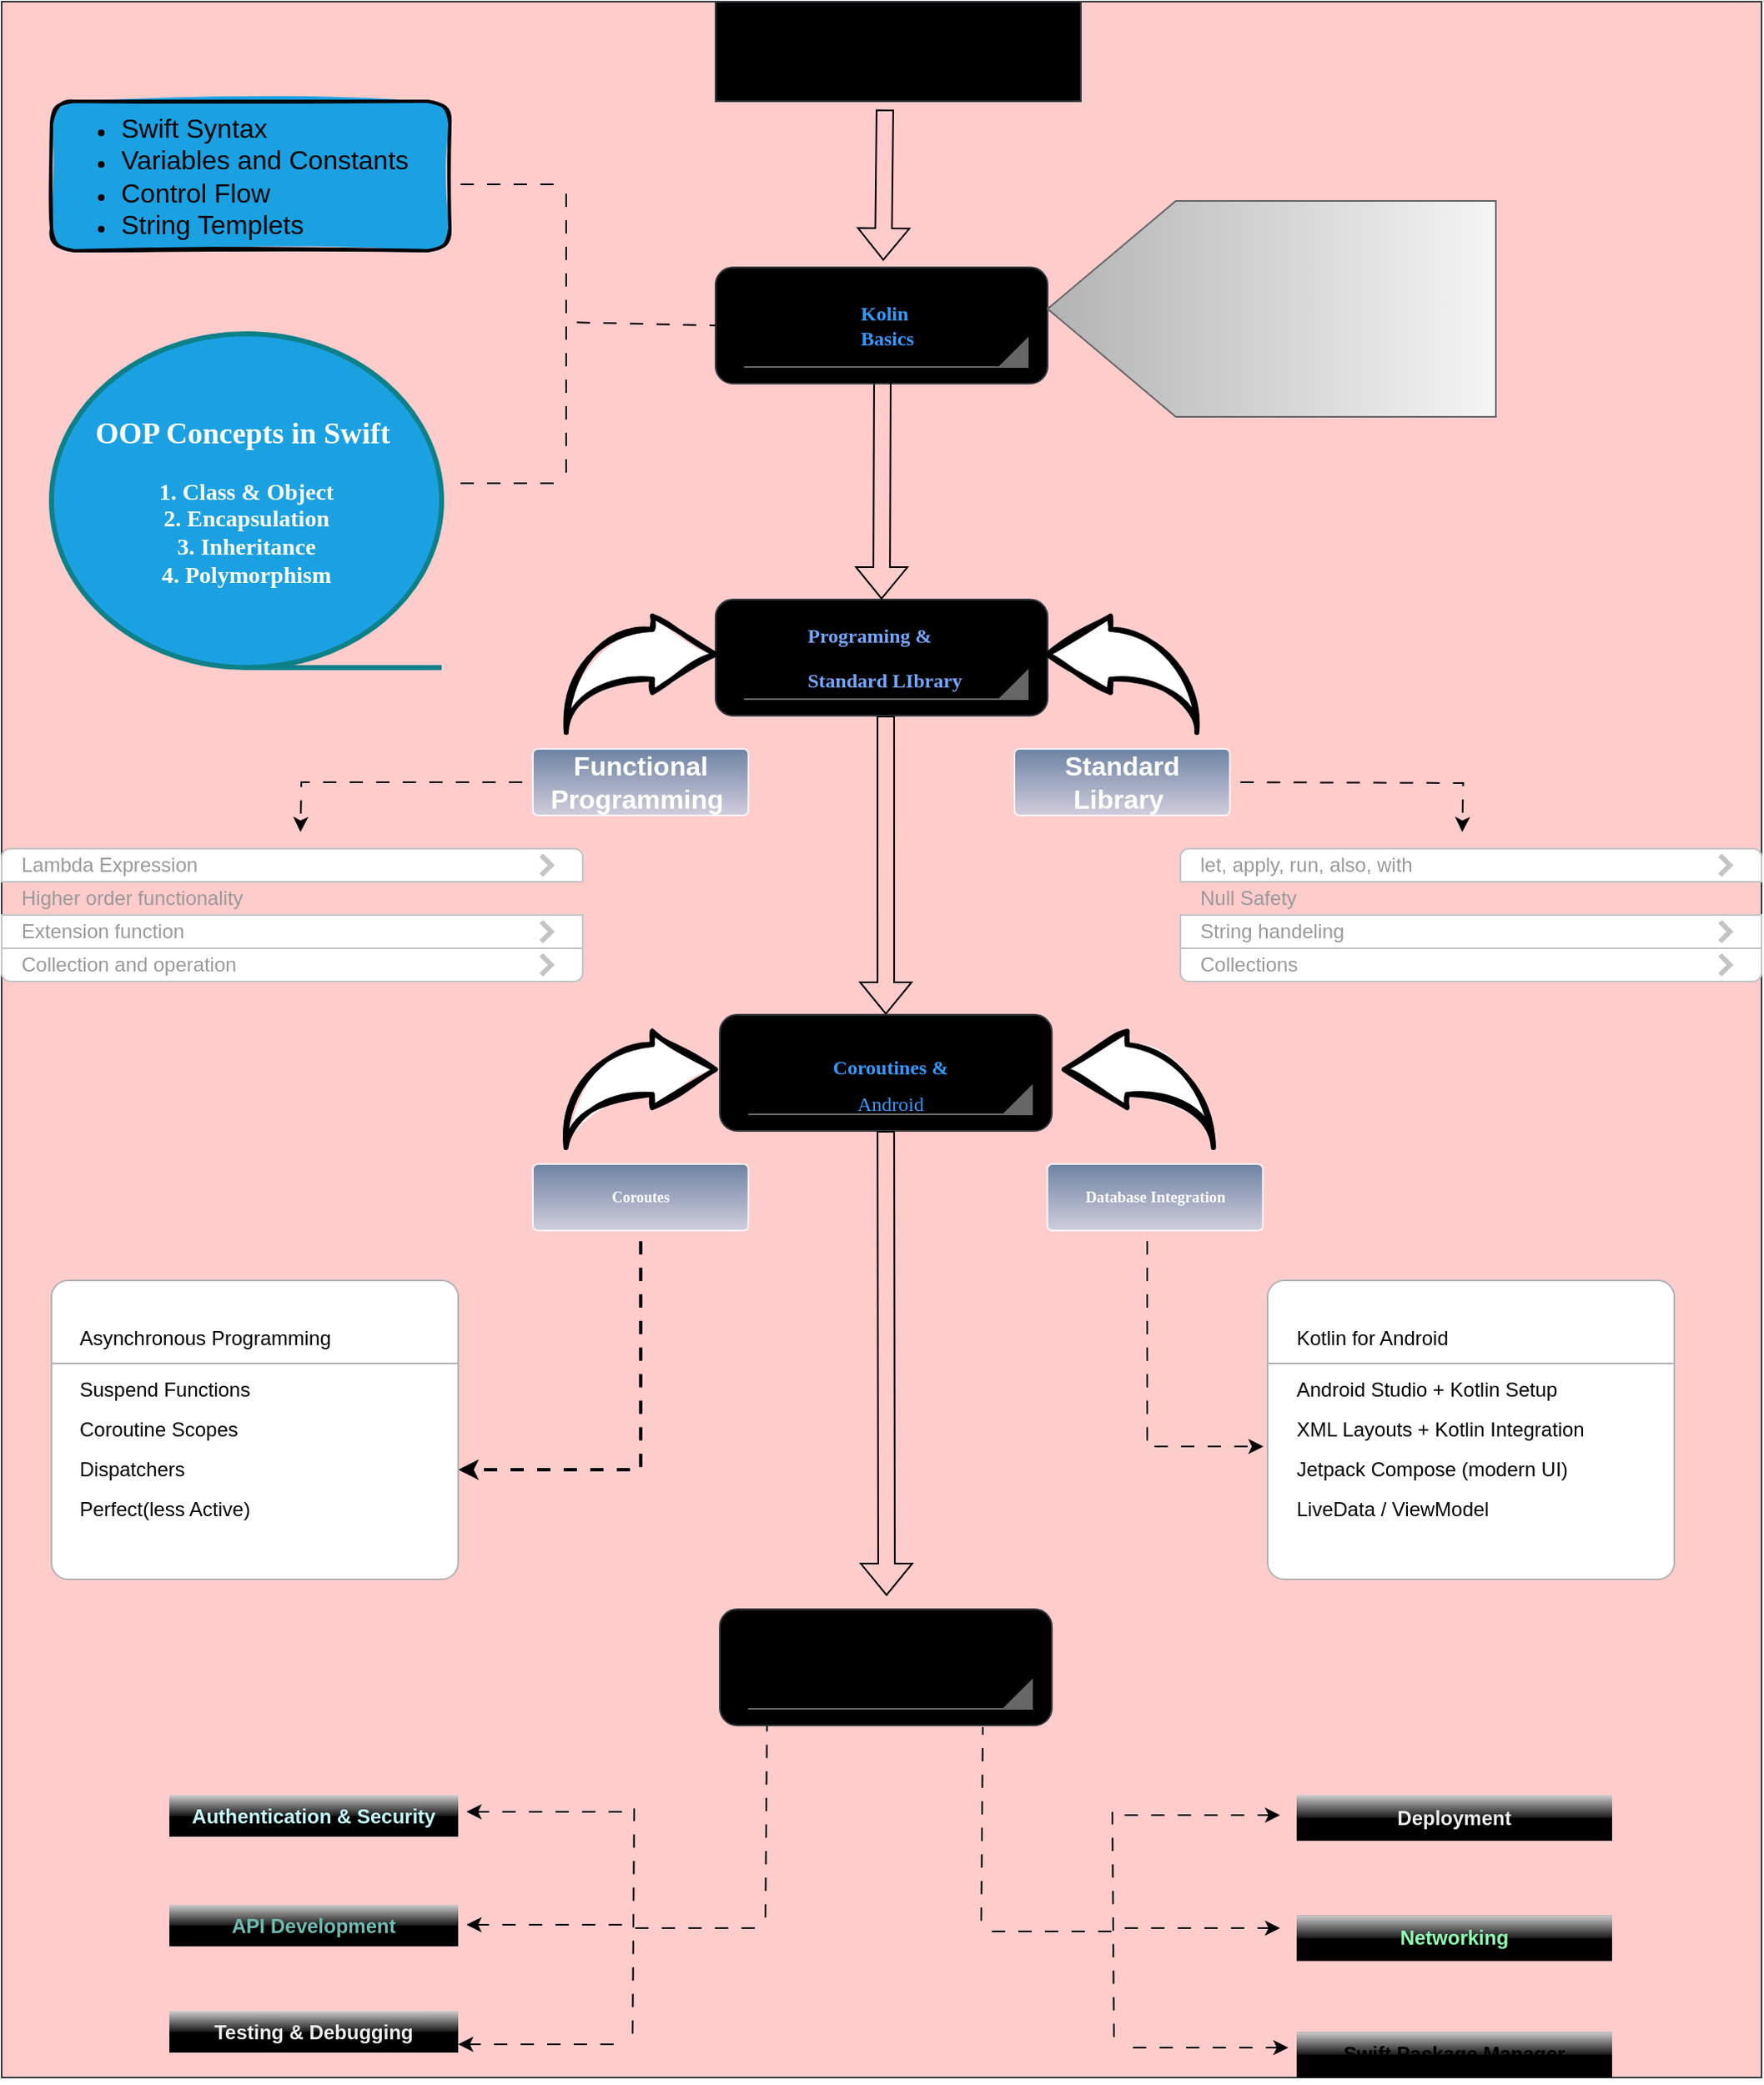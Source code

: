 <mxfile version="26.2.9">
  <diagram name="Page-1" id="lnuxCtFCWeqhric__p-M">
    <mxGraphModel dx="1188" dy="802" grid="1" gridSize="10" guides="1" tooltips="1" connect="1" arrows="1" fold="1" page="1" pageScale="1" pageWidth="583" pageHeight="827" math="0" shadow="0">
      <root>
        <mxCell id="0" />
        <mxCell id="1" parent="0" />
        <mxCell id="IqPdjmII7tO_Si4n46rZ-1" value="" style="group;fillColor=light-dark(#FFCCCC,#415757);strokeColor=#36393d;" vertex="1" connectable="0" parent="1">
          <mxGeometry x="30" y="70" width="1060" height="1250" as="geometry" />
        </mxCell>
        <mxCell id="IqPdjmII7tO_Si4n46rZ-2" value="" style="swimlane;shape=mxgraph.bootstrap.anchor;strokeColor=#C4C4C4;fillColor=#ffffff;fontColor=#999999;fontStyle=0;childLayout=stackLayout;horizontal=1;startSize=0;horizontalStack=0;resizeParent=1;resizeParentMax=0;resizeLast=0;collapsible=0;marginBottom=0;whiteSpace=wrap;html=1;" vertex="1" parent="IqPdjmII7tO_Si4n46rZ-1">
          <mxGeometry x="710" y="510" width="350" height="80" as="geometry" />
        </mxCell>
        <mxCell id="IqPdjmII7tO_Si4n46rZ-3" value="let, apply, run, also, with" style="text;strokeColor=inherit;align=left;verticalAlign=middle;spacingLeft=10;spacingRight=10;overflow=hidden;points=[[0,0.5],[1,0.5]];portConstraint=eastwest;rotatable=0;whiteSpace=wrap;html=1;shape=mxgraph.bootstrap.topButton;rSize=5;fillColor=inherit;fontColor=inherit;fontSize=12;" vertex="1" parent="IqPdjmII7tO_Si4n46rZ-2">
          <mxGeometry width="350" height="20" as="geometry" />
        </mxCell>
        <mxCell id="IqPdjmII7tO_Si4n46rZ-4" value="" style="shape=mxgraph.ios7.misc.right;strokeColor=#C4C4C4;strokeWidth=3;" vertex="1" parent="IqPdjmII7tO_Si4n46rZ-3">
          <mxGeometry x="1" y="0.5" width="6" height="12" relative="1" as="geometry">
            <mxPoint x="-25" y="-6" as="offset" />
          </mxGeometry>
        </mxCell>
        <mxCell id="IqPdjmII7tO_Si4n46rZ-5" value="Null Safety" style="text;align=left;verticalAlign=middle;spacingLeft=10;spacingRight=10;overflow=hidden;points=[[0,0.5],[1,0.5]];portConstraint=eastwest;rotatable=0;whiteSpace=wrap;html=1;rSize=5;fillColor=none;fontSize=12;fontStyle=0;fontColor=inherit;fontFamily=Helvetica;" vertex="1" parent="IqPdjmII7tO_Si4n46rZ-2">
          <mxGeometry y="20" width="350" height="20" as="geometry" />
        </mxCell>
        <mxCell id="IqPdjmII7tO_Si4n46rZ-6" value="" style="shape=mxgraph.ios7.misc.right;strokeColor=inherit;strokeWidth=3;align=left;verticalAlign=middle;spacingLeft=10;spacingRight=10;fontFamily=Helvetica;fontSize=12;fontColor=inherit;fillColor=inherit;gradientColor=none;" vertex="1" parent="IqPdjmII7tO_Si4n46rZ-5">
          <mxGeometry x="1" y="0.5" width="6" height="12" relative="1" as="geometry">
            <mxPoint x="-25" y="-6" as="offset" />
          </mxGeometry>
        </mxCell>
        <mxCell id="IqPdjmII7tO_Si4n46rZ-7" value="String handeling" style="text;strokeColor=inherit;align=left;verticalAlign=middle;spacingLeft=10;spacingRight=10;overflow=hidden;points=[[0,0.5],[1,0.5]];portConstraint=eastwest;rotatable=0;whiteSpace=wrap;html=1;rSize=5;fillColor=inherit;fontColor=inherit;fontSize=12;" vertex="1" parent="IqPdjmII7tO_Si4n46rZ-2">
          <mxGeometry y="40" width="350" height="20" as="geometry" />
        </mxCell>
        <mxCell id="IqPdjmII7tO_Si4n46rZ-8" value="" style="shape=mxgraph.ios7.misc.right;strokeColor=#C4C4C4;strokeWidth=3;" vertex="1" parent="IqPdjmII7tO_Si4n46rZ-7">
          <mxGeometry x="1" y="0.5" width="6" height="12" relative="1" as="geometry">
            <mxPoint x="-25" y="-6" as="offset" />
          </mxGeometry>
        </mxCell>
        <mxCell id="IqPdjmII7tO_Si4n46rZ-9" value="Collections" style="text;strokeColor=inherit;align=left;verticalAlign=middle;spacingLeft=10;spacingRight=10;overflow=hidden;points=[[0,0.5],[1,0.5]];portConstraint=eastwest;rotatable=0;whiteSpace=wrap;html=1;shape=mxgraph.bootstrap.bottomButton;rSize=5;fillColor=inherit;fontColor=inherit;fontSize=12;" vertex="1" parent="IqPdjmII7tO_Si4n46rZ-2">
          <mxGeometry y="60" width="350" height="20" as="geometry" />
        </mxCell>
        <mxCell id="IqPdjmII7tO_Si4n46rZ-10" value="" style="shape=mxgraph.ios7.misc.right;strokeColor=#C4C4C4;strokeWidth=3;" vertex="1" parent="IqPdjmII7tO_Si4n46rZ-9">
          <mxGeometry x="1" y="0.5" width="6" height="12" relative="1" as="geometry">
            <mxPoint x="-25" y="-6" as="offset" />
          </mxGeometry>
        </mxCell>
        <mxCell id="IqPdjmII7tO_Si4n46rZ-11" value="" style="group" vertex="1" connectable="0" parent="IqPdjmII7tO_Si4n46rZ-1">
          <mxGeometry width="1007.5" height="1250" as="geometry" />
        </mxCell>
        <mxCell id="IqPdjmII7tO_Si4n46rZ-12" value="&lt;font style=&quot;font-size: 24px;&quot;&gt;KOTLIN&lt;/font&gt;" style="rounded=0;whiteSpace=wrap;html=1;fillColor=light-dark(#eeeeee, #c0c0c0);strokeColor=#36393d;gradientColor=default;gradientDirection=west;" vertex="1" parent="IqPdjmII7tO_Si4n46rZ-11">
          <mxGeometry x="430" width="220" height="60" as="geometry" />
        </mxCell>
        <mxCell id="IqPdjmII7tO_Si4n46rZ-13" value="&lt;div&gt;&lt;br&gt;&lt;/div&gt;" style="strokeWidth=1;html=1;shadow=0;dashed=0;shape=mxgraph.android.rect;rounded=1;fillColor=light-dark(#eeeeee, #c0c0c0);strokeColor=#36393d;gradientColor=default;gradientDirection=west;" vertex="1" parent="IqPdjmII7tO_Si4n46rZ-11">
          <mxGeometry x="430" y="160" width="200" height="70" as="geometry" />
        </mxCell>
        <mxCell id="IqPdjmII7tO_Si4n46rZ-14" value="&lt;p style=&quot;caret-color: rgb(0, 0, 0); text-align: start; white-space: normal;&quot; class=&quot;p1&quot;&gt;&lt;font face=&quot;Times New Roman&quot; color=&quot;#3399ff&quot;&gt;&lt;b&gt;Kolin Basics&lt;/b&gt;&lt;/font&gt;&lt;/p&gt;" style="strokeWidth=1;html=1;shadow=0;dashed=0;shape=mxgraph.android.spinner2;fontStyle=0;fontColor=#ffffff;align=center;verticalAlign=middle;strokeColor=#666666;fillColor=#666666;" vertex="1" parent="IqPdjmII7tO_Si4n46rZ-13">
          <mxGeometry x="17.094" y="10.0" width="170.94" height="50.0" as="geometry" />
        </mxCell>
        <mxCell id="IqPdjmII7tO_Si4n46rZ-15" value="&lt;h3&gt;&lt;span style=&quot;color: rgba(0, 0, 0, 0);&quot;&gt;&lt;font style=&quot;font-size: 12px;&quot; face=&quot;Times New Roman&quot;&gt;•&lt;span class=&quot;Apple-tab-span&quot;&gt;&amp;nbsp;&lt;/span&gt;Syntax, variables, control flow&lt;/font&gt;&lt;/span&gt;&lt;/h3&gt;&lt;h3&gt;&lt;font style=&quot;font-size: 12px;&quot; face=&quot;Times New Roman&quot;&gt;&lt;span style=&quot;color: rgba(0, 0, 0, 0);&quot;&gt;&lt;br&gt;&lt;/span&gt;&lt;span style=&quot;color: rgba(0, 0, 0, 0);&quot;&gt;•&lt;span class=&quot;Apple-tab-span&quot;&gt;&amp;nbsp;&lt;/span&gt;Optionals &amp;amp; Functions&lt;/span&gt;&lt;/font&gt;&lt;/h3&gt;&lt;h3&gt;&lt;font style=&quot;font-size: 12px;&quot; face=&quot;Times New Roman&quot;&gt;&lt;span style=&quot;color: rgba(0, 0, 0, 0);&quot;&gt;&lt;br&gt;&lt;/span&gt;&lt;span style=&quot;color: rgba(0, 0, 0, 0);&quot;&gt;•&lt;span class=&quot;Apple-tab-span&quot;&gt;&amp;nbsp;&lt;/span&gt;Object-Oriented Programming&lt;/span&gt;&lt;/font&gt;&lt;/h3&gt;" style="shape=offPageConnector;whiteSpace=wrap;html=1;size=0.286;align=right;fillColor=#f5f5f5;gradientColor=#b3b3b3;strokeColor=#666666;direction=south;" vertex="1" parent="IqPdjmII7tO_Si4n46rZ-11">
          <mxGeometry x="630" y="120" width="270" height="130" as="geometry" />
        </mxCell>
        <mxCell id="IqPdjmII7tO_Si4n46rZ-16" value="&lt;p style=&quot;caret-color: rgb(0, 0, 0); color: rgb(0, 0, 0);&quot; class=&quot;p1&quot;&gt;&lt;/p&gt;&lt;ul&gt;&lt;li&gt;&lt;span style=&quot;font-size: 16px;&quot;&gt;Swift Syntax&lt;/span&gt;&lt;/li&gt;&lt;li&gt;&lt;span style=&quot;font-size: 16px;&quot;&gt;Variables and&amp;nbsp;&lt;/span&gt;&lt;font size=&quot;3&quot;&gt;Constants&lt;/font&gt;&lt;/li&gt;&lt;li&gt;&lt;font size=&quot;3&quot;&gt;Control Flow&lt;/font&gt;&lt;/li&gt;&lt;li&gt;&lt;font size=&quot;3&quot;&gt;String Templets&lt;/font&gt;&lt;/li&gt;&lt;/ul&gt;&lt;p&gt;&lt;/p&gt;" style="rounded=1;whiteSpace=wrap;html=1;strokeWidth=2;fillWeight=4;hachureGap=8;hachureAngle=45;fillColor=light-dark(#1BA1E2,#70BBB2);sketch=1;fillStyle=solid;align=left;" vertex="1" parent="IqPdjmII7tO_Si4n46rZ-11">
          <mxGeometry x="30" y="60" width="240" height="90" as="geometry" />
        </mxCell>
        <mxCell id="IqPdjmII7tO_Si4n46rZ-17" value="&lt;h2&gt;&lt;b style=&quot;color: light-dark(rgb(255, 255, 255), rgb(196, 251, 255));&quot;&gt;&lt;font face=&quot;Times New Roman&quot;&gt;OOP Concepts in Swift&amp;nbsp;&lt;/font&gt;&lt;/b&gt;&lt;/h2&gt;&lt;div&gt;&lt;b&gt;&lt;font face=&quot;Times New Roman&quot;&gt;&lt;h3 style=&quot;color: light-dark(rgb(255, 255, 255), rgb(83, 213, 253));&quot;&gt;&lt;b&gt;1. Class &amp;amp; Object&lt;br&gt;&lt;/b&gt;&lt;b&gt;2. Encapsulation&lt;br&gt;&lt;/b&gt;&lt;b&gt;3. Inheritance&lt;br&gt;&lt;/b&gt;&lt;b&gt;4. Polymorphism&lt;/b&gt;&lt;/h3&gt;&lt;/font&gt;&lt;/b&gt;&lt;/div&gt;" style="shape=tapeData;whiteSpace=wrap;html=1;perimeter=ellipsePerimeter;fillColor=light-dark(#1BA1E2,#70BBB2);strokeColor=light-dark(#0e8088, #ffffff);fillStyle=solid;strokeWidth=3;" vertex="1" parent="IqPdjmII7tO_Si4n46rZ-11">
          <mxGeometry x="30" y="200" width="235" height="201" as="geometry" />
        </mxCell>
        <mxCell id="IqPdjmII7tO_Si4n46rZ-18" value="" style="endArrow=none;html=1;rounded=0;entryX=0;entryY=0.5;entryDx=0;entryDy=0;flowAnimation=1;" edge="1" parent="IqPdjmII7tO_Si4n46rZ-11" target="IqPdjmII7tO_Si4n46rZ-13">
          <mxGeometry width="50" height="50" relative="1" as="geometry">
            <mxPoint x="340" y="193" as="sourcePoint" />
            <mxPoint x="360" y="180" as="targetPoint" />
          </mxGeometry>
        </mxCell>
        <mxCell id="IqPdjmII7tO_Si4n46rZ-19" value="" style="endArrow=none;html=1;rounded=0;entryX=0;entryY=0.5;entryDx=0;entryDy=0;flowAnimation=1;" edge="1" parent="IqPdjmII7tO_Si4n46rZ-11">
          <mxGeometry width="50" height="50" relative="1" as="geometry">
            <mxPoint x="270" y="110" as="sourcePoint" />
            <mxPoint x="340" y="110" as="targetPoint" />
          </mxGeometry>
        </mxCell>
        <mxCell id="IqPdjmII7tO_Si4n46rZ-20" value="" style="endArrow=none;html=1;rounded=0;entryX=0;entryY=0.5;entryDx=0;entryDy=0;flowAnimation=1;" edge="1" parent="IqPdjmII7tO_Si4n46rZ-11">
          <mxGeometry width="50" height="50" relative="1" as="geometry">
            <mxPoint x="270" y="290" as="sourcePoint" />
            <mxPoint x="340" y="290" as="targetPoint" />
          </mxGeometry>
        </mxCell>
        <mxCell id="IqPdjmII7tO_Si4n46rZ-21" value="" style="endArrow=none;html=1;rounded=0;flowAnimation=1;" edge="1" parent="IqPdjmII7tO_Si4n46rZ-11">
          <mxGeometry width="50" height="50" relative="1" as="geometry">
            <mxPoint x="340" y="290" as="sourcePoint" />
            <mxPoint x="340" y="110" as="targetPoint" />
          </mxGeometry>
        </mxCell>
        <mxCell id="IqPdjmII7tO_Si4n46rZ-22" value="&lt;div&gt;&lt;br&gt;&lt;/div&gt;" style="strokeWidth=1;html=1;shadow=0;dashed=0;shape=mxgraph.android.rect;rounded=1;fillColor=light-dark(#eeeeee, #c0c0c0);strokeColor=#36393d;gradientColor=default;gradientDirection=west;" vertex="1" parent="IqPdjmII7tO_Si4n46rZ-11">
          <mxGeometry x="430" y="360" width="200" height="70" as="geometry" />
        </mxCell>
        <mxCell id="IqPdjmII7tO_Si4n46rZ-23" value="&lt;p style=&quot;caret-color: rgb(0, 0, 0); text-align: start; white-space: normal;&quot; class=&quot;p1&quot;&gt;&lt;font face=&quot;Times New Roman&quot; color=&quot;#74a7fe&quot;&gt;&lt;b&gt;Programing &amp;amp;&lt;/b&gt;&lt;/font&gt;&lt;/p&gt;&lt;p style=&quot;text-align: start; caret-color: rgb(0, 0, 0);&quot; class=&quot;p1&quot;&gt;&lt;font face=&quot;Times New Roman&quot; color=&quot;#74a7fe&quot;&gt;&lt;b&gt;&lt;span style=&quot;text-wrap-mode: wrap;&quot;&gt;Standard&amp;nbsp;&lt;/span&gt;&lt;span style=&quot;caret-color: rgb(237, 237, 237); text-wrap-mode: wrap;&quot;&gt;LIbrary&lt;/span&gt;&lt;span style=&quot;text-wrap-mode: wrap;&quot;&gt;&amp;nbsp;&lt;/span&gt;&lt;/b&gt;&lt;/font&gt;&lt;/p&gt;" style="strokeWidth=1;html=1;shadow=0;dashed=0;shape=mxgraph.android.spinner2;fontStyle=0;fontColor=#ffffff;align=center;verticalAlign=middle;strokeColor=#666666;fillColor=#666666;" vertex="1" parent="IqPdjmII7tO_Si4n46rZ-22">
          <mxGeometry x="17.094" y="10" width="170.94" height="50" as="geometry" />
        </mxCell>
        <mxCell id="IqPdjmII7tO_Si4n46rZ-24" style="edgeStyle=orthogonalEdgeStyle;rounded=0;orthogonalLoop=1;jettySize=auto;html=1;flowAnimation=1;" edge="1" parent="IqPdjmII7tO_Si4n46rZ-11" source="IqPdjmII7tO_Si4n46rZ-25">
          <mxGeometry relative="1" as="geometry">
            <mxPoint x="180" y="500" as="targetPoint" />
          </mxGeometry>
        </mxCell>
        <mxCell id="IqPdjmII7tO_Si4n46rZ-25" value="&lt;font size=&quot;3&quot;&gt;&lt;b&gt;Functional Programming&amp;nbsp;&lt;/b&gt;&lt;/font&gt;" style="html=1;shadow=0;dashed=0;shape=mxgraph.ios.rrect;rSize=3;fontSize=8;fontColor=#ffffff;strokeColor=#ffffff;fillColor=#497198;gradientColor=#c5cee1;opacity=80;whiteSpace=wrap;sketch=0;hachureGap=4;pointerEvents=0;fontFamily=Helvetica;" vertex="1" parent="IqPdjmII7tO_Si4n46rZ-11">
          <mxGeometry x="320" y="450" width="129.75" height="40" as="geometry" />
        </mxCell>
        <mxCell id="IqPdjmII7tO_Si4n46rZ-26" value="&lt;font size=&quot;3&quot;&gt;&lt;b&gt;Standard Library&amp;nbsp;&lt;/b&gt;&lt;/font&gt;" style="html=1;shadow=0;dashed=0;shape=mxgraph.ios.rrect;rSize=3;fontSize=8;fontColor=#ffffff;strokeColor=#ffffff;fillColor=#497198;gradientColor=#c5cee1;opacity=80;whiteSpace=wrap;sketch=0;hachureGap=4;pointerEvents=0;fontFamily=Helvetica;" vertex="1" parent="IqPdjmII7tO_Si4n46rZ-11">
          <mxGeometry x="610" y="450" width="129.75" height="40" as="geometry" />
        </mxCell>
        <mxCell id="IqPdjmII7tO_Si4n46rZ-27" value="" style="shape=flexArrow;endArrow=classic;html=1;rounded=0;exitX=0.4;exitY=1.083;exitDx=0;exitDy=0;exitPerimeter=0;entryX=0.458;entryY=-0.061;entryDx=0;entryDy=0;entryPerimeter=0;" edge="1" parent="IqPdjmII7tO_Si4n46rZ-11">
          <mxGeometry width="50" height="50" relative="1" as="geometry">
            <mxPoint x="532" y="64.98" as="sourcePoint" />
            <mxPoint x="531.02" y="155.974" as="targetPoint" />
          </mxGeometry>
        </mxCell>
        <mxCell id="IqPdjmII7tO_Si4n46rZ-28" value="" style="shape=flexArrow;endArrow=classic;html=1;rounded=0;exitX=0.4;exitY=1.083;exitDx=0;exitDy=0;exitPerimeter=0;entryX=0.5;entryY=0;entryDx=0;entryDy=0;" edge="1" parent="IqPdjmII7tO_Si4n46rZ-11" target="IqPdjmII7tO_Si4n46rZ-22">
          <mxGeometry width="50" height="50" relative="1" as="geometry">
            <mxPoint x="530.48" y="226" as="sourcePoint" />
            <mxPoint x="529.5" y="316.994" as="targetPoint" />
          </mxGeometry>
        </mxCell>
        <mxCell id="IqPdjmII7tO_Si4n46rZ-29" value="" style="html=1;shadow=0;dashed=0;align=center;verticalAlign=middle;shape=mxgraph.arrows2.jumpInArrow;dy=15;dx=38;arrowHead=46;strokeWidth=3;sketch=1;curveFitting=1;jiggle=2;" vertex="1" parent="IqPdjmII7tO_Si4n46rZ-11">
          <mxGeometry x="340" y="370" width="90" height="70" as="geometry" />
        </mxCell>
        <mxCell id="IqPdjmII7tO_Si4n46rZ-30" value="" style="html=1;shadow=0;dashed=0;align=center;verticalAlign=middle;shape=mxgraph.arrows2.jumpInArrow;dy=15;dx=38;arrowHead=46;flipV=0;flipH=1;strokeWidth=3;sketch=1;curveFitting=1;jiggle=2;" vertex="1" parent="IqPdjmII7tO_Si4n46rZ-11">
          <mxGeometry x="629.88" y="370" width="90" height="70" as="geometry" />
        </mxCell>
        <mxCell id="IqPdjmII7tO_Si4n46rZ-31" value="" style="swimlane;shape=mxgraph.bootstrap.anchor;strokeColor=#C4C4C4;fillColor=#ffffff;fontColor=#999999;fontStyle=0;childLayout=stackLayout;horizontal=1;startSize=0;horizontalStack=0;resizeParent=1;resizeParentMax=0;resizeLast=0;collapsible=0;marginBottom=0;whiteSpace=wrap;html=1;" vertex="1" parent="IqPdjmII7tO_Si4n46rZ-11">
          <mxGeometry y="510" width="350" height="80" as="geometry" />
        </mxCell>
        <mxCell id="IqPdjmII7tO_Si4n46rZ-32" value="Lambda Expression" style="text;strokeColor=inherit;align=left;verticalAlign=middle;spacingLeft=10;spacingRight=10;overflow=hidden;points=[[0,0.5],[1,0.5]];portConstraint=eastwest;rotatable=0;whiteSpace=wrap;html=1;shape=mxgraph.bootstrap.topButton;rSize=5;fillColor=inherit;fontColor=inherit;fontSize=12;" vertex="1" parent="IqPdjmII7tO_Si4n46rZ-31">
          <mxGeometry width="350" height="20" as="geometry" />
        </mxCell>
        <mxCell id="IqPdjmII7tO_Si4n46rZ-33" value="" style="shape=mxgraph.ios7.misc.right;strokeColor=#C4C4C4;strokeWidth=3;" vertex="1" parent="IqPdjmII7tO_Si4n46rZ-32">
          <mxGeometry x="1" y="0.5" width="6" height="12" relative="1" as="geometry">
            <mxPoint x="-25" y="-6" as="offset" />
          </mxGeometry>
        </mxCell>
        <mxCell id="IqPdjmII7tO_Si4n46rZ-34" value="Higher order functionality&amp;nbsp;" style="text;align=left;verticalAlign=middle;spacingLeft=10;spacingRight=10;overflow=hidden;points=[[0,0.5],[1,0.5]];portConstraint=eastwest;rotatable=0;whiteSpace=wrap;html=1;rSize=5;fillColor=none;fontSize=12;fontStyle=0;fontColor=inherit;fontFamily=Helvetica;" vertex="1" parent="IqPdjmII7tO_Si4n46rZ-31">
          <mxGeometry y="20" width="350" height="20" as="geometry" />
        </mxCell>
        <mxCell id="IqPdjmII7tO_Si4n46rZ-35" value="" style="shape=mxgraph.ios7.misc.right;strokeColor=inherit;strokeWidth=3;align=left;verticalAlign=middle;spacingLeft=10;spacingRight=10;fontFamily=Helvetica;fontSize=12;fontColor=inherit;fillColor=inherit;gradientColor=none;" vertex="1" parent="IqPdjmII7tO_Si4n46rZ-34">
          <mxGeometry x="1" y="0.5" width="6" height="12" relative="1" as="geometry">
            <mxPoint x="-25" y="-6" as="offset" />
          </mxGeometry>
        </mxCell>
        <mxCell id="IqPdjmII7tO_Si4n46rZ-36" value="Extension function" style="text;strokeColor=inherit;align=left;verticalAlign=middle;spacingLeft=10;spacingRight=10;overflow=hidden;points=[[0,0.5],[1,0.5]];portConstraint=eastwest;rotatable=0;whiteSpace=wrap;html=1;rSize=5;fillColor=inherit;fontColor=inherit;fontSize=12;" vertex="1" parent="IqPdjmII7tO_Si4n46rZ-31">
          <mxGeometry y="40" width="350" height="20" as="geometry" />
        </mxCell>
        <mxCell id="IqPdjmII7tO_Si4n46rZ-37" value="" style="shape=mxgraph.ios7.misc.right;strokeColor=#C4C4C4;strokeWidth=3;" vertex="1" parent="IqPdjmII7tO_Si4n46rZ-36">
          <mxGeometry x="1" y="0.5" width="6" height="12" relative="1" as="geometry">
            <mxPoint x="-25" y="-6" as="offset" />
          </mxGeometry>
        </mxCell>
        <mxCell id="IqPdjmII7tO_Si4n46rZ-38" value="Collection and operation" style="text;strokeColor=inherit;align=left;verticalAlign=middle;spacingLeft=10;spacingRight=10;overflow=hidden;points=[[0,0.5],[1,0.5]];portConstraint=eastwest;rotatable=0;whiteSpace=wrap;html=1;shape=mxgraph.bootstrap.bottomButton;rSize=5;fillColor=inherit;fontColor=inherit;fontSize=12;" vertex="1" parent="IqPdjmII7tO_Si4n46rZ-31">
          <mxGeometry y="60" width="350" height="20" as="geometry" />
        </mxCell>
        <mxCell id="IqPdjmII7tO_Si4n46rZ-39" value="" style="shape=mxgraph.ios7.misc.right;strokeColor=#C4C4C4;strokeWidth=3;" vertex="1" parent="IqPdjmII7tO_Si4n46rZ-38">
          <mxGeometry x="1" y="0.5" width="6" height="12" relative="1" as="geometry">
            <mxPoint x="-25" y="-6" as="offset" />
          </mxGeometry>
        </mxCell>
        <mxCell id="IqPdjmII7tO_Si4n46rZ-40" value="&lt;div&gt;&lt;br&gt;&lt;/div&gt;" style="strokeWidth=1;html=1;shadow=0;dashed=0;shape=mxgraph.android.rect;rounded=1;fillColor=light-dark(#eeeeee, #c0c0c0);strokeColor=#36393d;gradientColor=default;gradientDirection=west;" vertex="1" parent="IqPdjmII7tO_Si4n46rZ-11">
          <mxGeometry x="432.56" y="610" width="200" height="70" as="geometry" />
        </mxCell>
        <mxCell id="IqPdjmII7tO_Si4n46rZ-41" value="&lt;div style=&quot;line-height: 50%;&quot;&gt;&lt;h4&gt;&lt;font face=&quot;Times New Roman&quot; color=&quot;#3399ff&quot;&gt;&lt;span style=&quot;caret-color: rgb(51, 153, 255);&quot;&gt;Coroutines &amp;amp;&lt;/span&gt;&lt;/font&gt;&lt;/h4&gt;&lt;div&gt;&lt;font face=&quot;Times New Roman&quot; color=&quot;#3399ff&quot;&gt;&lt;span style=&quot;caret-color: rgb(51, 153, 255);&quot;&gt;Android&lt;/span&gt;&lt;/font&gt;&lt;/div&gt;&lt;/div&gt;" style="strokeWidth=1;html=1;shadow=0;dashed=0;shape=mxgraph.android.spinner2;fontStyle=0;fontColor=#ffffff;align=center;verticalAlign=middle;strokeColor=#666666;fillColor=#666666;" vertex="1" parent="IqPdjmII7tO_Si4n46rZ-40">
          <mxGeometry x="17.094" y="10" width="170.94" height="50" as="geometry" />
        </mxCell>
        <mxCell id="IqPdjmII7tO_Si4n46rZ-42" value="" style="shape=flexArrow;endArrow=classic;html=1;rounded=0;exitX=0.4;exitY=1.083;exitDx=0;exitDy=0;exitPerimeter=0;entryX=0.5;entryY=0;entryDx=0;entryDy=0;" edge="1" parent="IqPdjmII7tO_Si4n46rZ-11" target="IqPdjmII7tO_Si4n46rZ-40">
          <mxGeometry width="50" height="50" relative="1" as="geometry">
            <mxPoint x="532.54" y="430" as="sourcePoint" />
            <mxPoint x="532.06" y="564" as="targetPoint" />
          </mxGeometry>
        </mxCell>
        <mxCell id="IqPdjmII7tO_Si4n46rZ-43" style="edgeStyle=orthogonalEdgeStyle;rounded=0;orthogonalLoop=1;jettySize=auto;html=1;entryX=1;entryY=0.5;entryDx=0;entryDy=0;strokeWidth=2;flowAnimation=1;" edge="1" parent="IqPdjmII7tO_Si4n46rZ-11" source="IqPdjmII7tO_Si4n46rZ-44" target="IqPdjmII7tO_Si4n46rZ-49">
          <mxGeometry relative="1" as="geometry">
            <Array as="points">
              <mxPoint x="385" y="884" />
            </Array>
          </mxGeometry>
        </mxCell>
        <mxCell id="IqPdjmII7tO_Si4n46rZ-44" value="&lt;h3&gt;&lt;b&gt;&lt;font face=&quot;Times New Roman&quot; style=&quot;font-size: 9px;&quot;&gt;Coroutes&lt;/font&gt;&lt;/b&gt;&lt;/h3&gt;" style="html=1;shadow=0;dashed=0;shape=mxgraph.ios.rrect;rSize=3;fontSize=8;fontColor=#ffffff;strokeColor=#ffffff;fillColor=#497198;gradientColor=#c5cee1;opacity=80;whiteSpace=wrap;sketch=0;hachureGap=4;pointerEvents=0;fontFamily=Helvetica;" vertex="1" parent="IqPdjmII7tO_Si4n46rZ-11">
          <mxGeometry x="320" y="700" width="129.75" height="40" as="geometry" />
        </mxCell>
        <mxCell id="IqPdjmII7tO_Si4n46rZ-45" value="" style="rounded=1;whiteSpace=wrap;html=1;strokeColor=#B3B3B3;arcSize=20;absoluteArcSize=1;" vertex="1" parent="IqPdjmII7tO_Si4n46rZ-11">
          <mxGeometry x="30" y="770" width="245" height="180" as="geometry" />
        </mxCell>
        <mxCell id="IqPdjmII7tO_Si4n46rZ-46" value="&lt;p style=&quot;caret-color: rgb(0, 0, 0); font-weight: 400;&quot; class=&quot;p1&quot;&gt;&lt;span style=&quot;color: light-dark(rgb(0, 0, 0), rgb(255, 255, 255));&quot;&gt;Asynchronous Programming&lt;/span&gt;&lt;/p&gt;" style="shape=partialRectangle;whiteSpace=wrap;html=1;top=0;left=0;fillColor=none;right=0;fontStyle=1;align=left;strokeColor=#B3B3B3;spacingLeft=15;part=1;resizeWidth=1;" vertex="1" parent="IqPdjmII7tO_Si4n46rZ-45">
          <mxGeometry width="245.0" height="30" relative="1" as="geometry">
            <mxPoint y="20" as="offset" />
          </mxGeometry>
        </mxCell>
        <mxCell id="IqPdjmII7tO_Si4n46rZ-47" value="&lt;p style=&quot;caret-color: rgb(0, 0, 0); color: rgb(0, 0, 0);&quot; class=&quot;p1&quot;&gt;Suspend Functions&lt;/p&gt;" style="text;html=1;strokeColor=none;fillColor=none;align=left;verticalAlign=middle;whiteSpace=wrap;rounded=0;spacingLeft=15;part=1;resizeWidth=1;" vertex="1" parent="IqPdjmII7tO_Si4n46rZ-45">
          <mxGeometry width="245.0" height="24" relative="1" as="geometry">
            <mxPoint y="54" as="offset" />
          </mxGeometry>
        </mxCell>
        <mxCell id="IqPdjmII7tO_Si4n46rZ-48" value="&lt;p style=&quot;caret-color: rgb(0, 0, 0); color: rgb(0, 0, 0);&quot; class=&quot;p1&quot;&gt;Coroutine Scopes&amp;nbsp;&lt;/p&gt;" style="text;html=1;strokeColor=none;fillColor=none;align=left;verticalAlign=middle;whiteSpace=wrap;rounded=0;spacingLeft=15;part=1;resizeWidth=1;" vertex="1" parent="IqPdjmII7tO_Si4n46rZ-45">
          <mxGeometry width="245.0" height="24" relative="1" as="geometry">
            <mxPoint y="78" as="offset" />
          </mxGeometry>
        </mxCell>
        <mxCell id="IqPdjmII7tO_Si4n46rZ-49" value="&lt;p style=&quot;caret-color: rgb(0, 0, 0); color: rgb(0, 0, 0);&quot; class=&quot;p1&quot;&gt;Dispatchers&lt;/p&gt;" style="text;html=1;strokeColor=none;fillColor=none;align=left;verticalAlign=middle;whiteSpace=wrap;rounded=0;spacingLeft=15;part=1;resizeWidth=1;" vertex="1" parent="IqPdjmII7tO_Si4n46rZ-45">
          <mxGeometry width="245.0" height="24" relative="1" as="geometry">
            <mxPoint y="102" as="offset" />
          </mxGeometry>
        </mxCell>
        <mxCell id="IqPdjmII7tO_Si4n46rZ-50" value="Perfect(less Active)" style="text;html=1;strokeColor=none;fillColor=none;align=left;verticalAlign=middle;whiteSpace=wrap;rounded=0;spacingLeft=15;part=1;resizeWidth=1;" vertex="1" parent="IqPdjmII7tO_Si4n46rZ-45">
          <mxGeometry width="245.0" height="24" relative="1" as="geometry">
            <mxPoint y="126" as="offset" />
          </mxGeometry>
        </mxCell>
        <mxCell id="IqPdjmII7tO_Si4n46rZ-51" value="" style="rounded=1;whiteSpace=wrap;html=1;strokeColor=#B3B3B3;arcSize=20;absoluteArcSize=1;" vertex="1" parent="IqPdjmII7tO_Si4n46rZ-11">
          <mxGeometry x="762.5" y="770" width="245" height="180" as="geometry" />
        </mxCell>
        <mxCell id="IqPdjmII7tO_Si4n46rZ-52" value="&lt;p style=&quot;caret-color: rgb(0, 0, 0); color: rgb(0, 0, 0); font-weight: 400;&quot; class=&quot;p1&quot;&gt;Kotlin for Android&lt;/p&gt;" style="shape=partialRectangle;whiteSpace=wrap;html=1;top=0;left=0;fillColor=none;right=0;fontStyle=1;align=left;strokeColor=#B3B3B3;spacingLeft=15;part=1;resizeWidth=1;" vertex="1" parent="IqPdjmII7tO_Si4n46rZ-51">
          <mxGeometry width="245.0" height="30" relative="1" as="geometry">
            <mxPoint y="20" as="offset" />
          </mxGeometry>
        </mxCell>
        <mxCell id="IqPdjmII7tO_Si4n46rZ-53" value="&lt;p style=&quot;caret-color: rgb(0, 0, 0); color: rgb(0, 0, 0);&quot; class=&quot;p1&quot;&gt;Android Studio + Kotlin Setup&lt;/p&gt;" style="text;html=1;strokeColor=none;fillColor=none;align=left;verticalAlign=middle;whiteSpace=wrap;rounded=0;spacingLeft=15;part=1;resizeWidth=1;" vertex="1" parent="IqPdjmII7tO_Si4n46rZ-51">
          <mxGeometry width="245.0" height="24" relative="1" as="geometry">
            <mxPoint y="54" as="offset" />
          </mxGeometry>
        </mxCell>
        <mxCell id="IqPdjmII7tO_Si4n46rZ-54" value="&lt;p style=&quot;caret-color: rgb(0, 0, 0); color: rgb(0, 0, 0);&quot; class=&quot;p1&quot;&gt;XML Layouts + Kotlin Integration&lt;/p&gt;" style="text;html=1;strokeColor=none;fillColor=none;align=left;verticalAlign=middle;whiteSpace=wrap;rounded=0;spacingLeft=15;part=1;resizeWidth=1;" vertex="1" parent="IqPdjmII7tO_Si4n46rZ-51">
          <mxGeometry width="245.0" height="24" relative="1" as="geometry">
            <mxPoint y="78" as="offset" />
          </mxGeometry>
        </mxCell>
        <mxCell id="IqPdjmII7tO_Si4n46rZ-55" value="&lt;p style=&quot;caret-color: rgb(0, 0, 0); color: rgb(0, 0, 0);&quot; class=&quot;p1&quot;&gt;Jetpack Compose (modern UI)&lt;/p&gt;" style="text;html=1;strokeColor=none;fillColor=none;align=left;verticalAlign=middle;whiteSpace=wrap;rounded=0;spacingLeft=15;part=1;resizeWidth=1;" vertex="1" parent="IqPdjmII7tO_Si4n46rZ-51">
          <mxGeometry width="245.0" height="24" relative="1" as="geometry">
            <mxPoint y="102" as="offset" />
          </mxGeometry>
        </mxCell>
        <mxCell id="IqPdjmII7tO_Si4n46rZ-56" value="&lt;p style=&quot;caret-color: rgb(0, 0, 0); color: rgb(0, 0, 0);&quot; class=&quot;p1&quot;&gt;&lt;span class=&quot;Apple-tab-span&quot;&gt;&lt;/span&gt;LiveData / ViewModel&lt;/p&gt;" style="text;html=1;strokeColor=none;fillColor=none;align=left;verticalAlign=middle;whiteSpace=wrap;rounded=0;spacingLeft=15;part=1;resizeWidth=1;" vertex="1" parent="IqPdjmII7tO_Si4n46rZ-51">
          <mxGeometry width="245.0" height="24" relative="1" as="geometry">
            <mxPoint y="126" as="offset" />
          </mxGeometry>
        </mxCell>
        <mxCell id="IqPdjmII7tO_Si4n46rZ-57" value="&lt;div&gt;&lt;br&gt;&lt;/div&gt;" style="strokeWidth=1;html=1;shadow=0;dashed=0;shape=mxgraph.android.rect;rounded=1;fillColor=light-dark(#eeeeee, #c0c0c0);strokeColor=#36393d;gradientColor=default;gradientDirection=west;" vertex="1" parent="IqPdjmII7tO_Si4n46rZ-11">
          <mxGeometry x="432.56" y="968" width="200" height="70" as="geometry" />
        </mxCell>
        <mxCell id="IqPdjmII7tO_Si4n46rZ-58" value="&lt;h4&gt;&lt;p style=&quot;caret-color: rgb(0, 0, 0); text-align: start; white-space: normal;&quot; class=&quot;p1&quot;&gt;&lt;font style=&quot;color: light-dark(rgb(0, 0, 0), rgb(51, 153, 255));&quot; face=&quot;Times New Roman&quot;&gt;Advanced Topics&lt;/font&gt;&lt;/p&gt;&lt;/h4&gt;" style="strokeWidth=1;html=1;shadow=0;dashed=0;shape=mxgraph.android.spinner2;fontStyle=0;fontColor=#ffffff;align=center;verticalAlign=middle;strokeColor=#666666;fillColor=#666666;" vertex="1" parent="IqPdjmII7tO_Si4n46rZ-57">
          <mxGeometry x="17.094" y="10" width="170.94" height="50" as="geometry" />
        </mxCell>
        <mxCell id="IqPdjmII7tO_Si4n46rZ-59" style="edgeStyle=orthogonalEdgeStyle;rounded=0;orthogonalLoop=1;jettySize=auto;html=1;flowAnimation=1;" edge="1" parent="IqPdjmII7tO_Si4n46rZ-11" source="IqPdjmII7tO_Si4n46rZ-60">
          <mxGeometry relative="1" as="geometry">
            <mxPoint x="760" y="870" as="targetPoint" />
            <Array as="points">
              <mxPoint x="690" y="870" />
              <mxPoint x="760" y="870" />
            </Array>
          </mxGeometry>
        </mxCell>
        <mxCell id="IqPdjmII7tO_Si4n46rZ-60" value="&lt;h3&gt;&lt;b&gt;&lt;font face=&quot;Times New Roman&quot;&gt;Database Integration&lt;/font&gt;&lt;/b&gt;&lt;/h3&gt;" style="html=1;shadow=0;dashed=0;shape=mxgraph.ios.rrect;rSize=3;fontSize=8;fontColor=#ffffff;strokeColor=#ffffff;fillColor=#497198;gradientColor=#c5cee1;opacity=80;whiteSpace=wrap;sketch=0;hachureGap=4;pointerEvents=0;fontFamily=Helvetica;" vertex="1" parent="IqPdjmII7tO_Si4n46rZ-11">
          <mxGeometry x="629.88" y="700" width="129.75" height="40" as="geometry" />
        </mxCell>
        <mxCell id="IqPdjmII7tO_Si4n46rZ-61" value="" style="html=1;shadow=0;dashed=0;align=center;verticalAlign=middle;shape=mxgraph.arrows2.jumpInArrow;dy=15;dx=38;arrowHead=46;flipV=0;flipH=1;strokeWidth=3;sketch=1;curveFitting=1;jiggle=2;" vertex="1" parent="IqPdjmII7tO_Si4n46rZ-11">
          <mxGeometry x="639.88" y="620" width="90" height="70" as="geometry" />
        </mxCell>
        <mxCell id="IqPdjmII7tO_Si4n46rZ-62" value="" style="html=1;shadow=0;dashed=0;align=center;verticalAlign=middle;shape=mxgraph.arrows2.jumpInArrow;dy=15;dx=38;arrowHead=46;strokeWidth=3;sketch=1;curveFitting=1;jiggle=2;" vertex="1" parent="IqPdjmII7tO_Si4n46rZ-11">
          <mxGeometry x="339.88" y="620" width="90" height="70" as="geometry" />
        </mxCell>
        <mxCell id="IqPdjmII7tO_Si4n46rZ-63" value="" style="shape=flexArrow;endArrow=classic;html=1;rounded=0;exitX=0.5;exitY=1;exitDx=0;exitDy=0;" edge="1" parent="IqPdjmII7tO_Si4n46rZ-11" source="IqPdjmII7tO_Si4n46rZ-40">
          <mxGeometry width="50" height="50" relative="1" as="geometry">
            <mxPoint x="537.62" y="680" as="sourcePoint" />
            <mxPoint x="533" y="960" as="targetPoint" />
          </mxGeometry>
        </mxCell>
        <mxCell id="IqPdjmII7tO_Si4n46rZ-64" value="" style="group;flipV=0;flipH=1;" vertex="1" connectable="0" parent="IqPdjmII7tO_Si4n46rZ-11">
          <mxGeometry x="590" y="1090" width="185" height="142" as="geometry" />
        </mxCell>
        <mxCell id="IqPdjmII7tO_Si4n46rZ-65" value="" style="endArrow=none;html=1;rounded=0;entryX=0.792;entryY=1.014;entryDx=0;entryDy=0;entryPerimeter=0;flowAnimation=1;" edge="1" parent="IqPdjmII7tO_Si4n46rZ-64" target="IqPdjmII7tO_Si4n46rZ-57">
          <mxGeometry width="50" height="50" relative="1" as="geometry">
            <mxPoint y="72" as="sourcePoint" />
            <mxPoint x="-52.08" y="22" as="targetPoint" />
          </mxGeometry>
        </mxCell>
        <mxCell id="IqPdjmII7tO_Si4n46rZ-66" value="" style="endArrow=none;html=1;rounded=0;entryX=0.142;entryY=1;entryDx=0;entryDy=0;entryPerimeter=0;flowAnimation=1;" edge="1" parent="IqPdjmII7tO_Si4n46rZ-64">
          <mxGeometry width="50" height="50" relative="1" as="geometry">
            <mxPoint x="80" y="142" as="sourcePoint" />
            <mxPoint x="79" as="targetPoint" />
          </mxGeometry>
        </mxCell>
        <mxCell id="IqPdjmII7tO_Si4n46rZ-67" value="" style="endArrow=none;html=1;rounded=0;flowAnimation=1;" edge="1" parent="IqPdjmII7tO_Si4n46rZ-64">
          <mxGeometry width="50" height="50" relative="1" as="geometry">
            <mxPoint y="72" as="sourcePoint" />
            <mxPoint x="80" y="72" as="targetPoint" />
          </mxGeometry>
        </mxCell>
        <mxCell id="IqPdjmII7tO_Si4n46rZ-68" value="" style="endArrow=classic;html=1;rounded=0;flowAnimation=1;" edge="1" parent="IqPdjmII7tO_Si4n46rZ-64">
          <mxGeometry width="50" height="50" relative="1" as="geometry">
            <mxPoint x="80" y="2" as="sourcePoint" />
            <mxPoint x="180" y="2" as="targetPoint" />
          </mxGeometry>
        </mxCell>
        <mxCell id="IqPdjmII7tO_Si4n46rZ-69" value="" style="endArrow=classic;html=1;rounded=0;flowAnimation=1;" edge="1" parent="IqPdjmII7tO_Si4n46rZ-64">
          <mxGeometry width="50" height="50" relative="1" as="geometry">
            <mxPoint x="80" y="70" as="sourcePoint" />
            <mxPoint x="180" y="70" as="targetPoint" />
          </mxGeometry>
        </mxCell>
        <mxCell id="IqPdjmII7tO_Si4n46rZ-70" value="" style="endArrow=classic;html=1;rounded=0;flowAnimation=1;" edge="1" parent="IqPdjmII7tO_Si4n46rZ-64">
          <mxGeometry width="50" height="50" relative="1" as="geometry">
            <mxPoint x="85" y="142" as="sourcePoint" />
            <mxPoint x="185" y="142" as="targetPoint" />
          </mxGeometry>
        </mxCell>
        <mxCell id="IqPdjmII7tO_Si4n46rZ-71" value="" style="group" vertex="1" connectable="0" parent="IqPdjmII7tO_Si4n46rZ-11">
          <mxGeometry x="275" y="1088" width="185" height="142" as="geometry" />
        </mxCell>
        <mxCell id="IqPdjmII7tO_Si4n46rZ-72" value="" style="endArrow=none;html=1;rounded=0;entryX=0.142;entryY=1;entryDx=0;entryDy=0;entryPerimeter=0;flowAnimation=1;" edge="1" parent="IqPdjmII7tO_Si4n46rZ-71" target="IqPdjmII7tO_Si4n46rZ-57">
          <mxGeometry width="50" height="50" relative="1" as="geometry">
            <mxPoint x="185" y="72" as="sourcePoint" />
            <mxPoint x="237.08" y="22" as="targetPoint" />
          </mxGeometry>
        </mxCell>
        <mxCell id="IqPdjmII7tO_Si4n46rZ-73" value="" style="endArrow=none;html=1;rounded=0;entryX=0.142;entryY=1;entryDx=0;entryDy=0;entryPerimeter=0;flowAnimation=1;" edge="1" parent="IqPdjmII7tO_Si4n46rZ-71">
          <mxGeometry width="50" height="50" relative="1" as="geometry">
            <mxPoint x="105" y="142" as="sourcePoint" />
            <mxPoint x="106" as="targetPoint" />
          </mxGeometry>
        </mxCell>
        <mxCell id="IqPdjmII7tO_Si4n46rZ-74" value="" style="endArrow=none;html=1;rounded=0;flowAnimation=1;" edge="1" parent="IqPdjmII7tO_Si4n46rZ-71">
          <mxGeometry width="50" height="50" relative="1" as="geometry">
            <mxPoint x="185" y="72" as="sourcePoint" />
            <mxPoint x="105" y="72" as="targetPoint" />
          </mxGeometry>
        </mxCell>
        <mxCell id="IqPdjmII7tO_Si4n46rZ-75" value="" style="endArrow=classic;html=1;rounded=0;flowAnimation=1;" edge="1" parent="IqPdjmII7tO_Si4n46rZ-71">
          <mxGeometry width="50" height="50" relative="1" as="geometry">
            <mxPoint x="105" y="2" as="sourcePoint" />
            <mxPoint x="5" y="2" as="targetPoint" />
          </mxGeometry>
        </mxCell>
        <mxCell id="IqPdjmII7tO_Si4n46rZ-76" value="" style="endArrow=classic;html=1;rounded=0;flowAnimation=1;" edge="1" parent="IqPdjmII7tO_Si4n46rZ-71">
          <mxGeometry width="50" height="50" relative="1" as="geometry">
            <mxPoint x="105" y="70" as="sourcePoint" />
            <mxPoint x="5" y="70" as="targetPoint" />
          </mxGeometry>
        </mxCell>
        <mxCell id="IqPdjmII7tO_Si4n46rZ-77" value="" style="endArrow=classic;html=1;rounded=0;flowAnimation=1;" edge="1" parent="IqPdjmII7tO_Si4n46rZ-71">
          <mxGeometry width="50" height="50" relative="1" as="geometry">
            <mxPoint x="100" y="142" as="sourcePoint" />
            <mxPoint y="142" as="targetPoint" />
          </mxGeometry>
        </mxCell>
        <mxCell id="IqPdjmII7tO_Si4n46rZ-78" value="" style="group" vertex="1" connectable="0" parent="IqPdjmII7tO_Si4n46rZ-11">
          <mxGeometry x="101" y="1080" width="174" height="155" as="geometry" />
        </mxCell>
        <mxCell id="IqPdjmII7tO_Si4n46rZ-79" value="&lt;b style=&quot;caret-color: rgb(237, 237, 237); font-size: 12px; text-align: left; color: rgb(196, 251, 255);&quot;&gt;Authentication &amp;amp; Security&lt;/b&gt;" style="strokeWidth=1;html=1;shadow=0;dashed=0;shape=mxgraph.ios.iScreenNameBar;fillColor2=#000000;fillColor3=#ffffff;buttonText=;fontColor=#ffffff;fontSize=10;whiteSpace=wrap;align=center;sketch=0;" vertex="1" parent="IqPdjmII7tO_Si4n46rZ-78">
          <mxGeometry width="174" height="25" as="geometry" />
        </mxCell>
        <mxCell id="IqPdjmII7tO_Si4n46rZ-80" value="&lt;b style=&quot;caret-color: rgb(237, 237, 237); font-size: 12px; text-align: left; color: rgb(112, 187, 178);&quot;&gt;API Development&lt;/b&gt;" style="strokeWidth=1;html=1;shadow=0;dashed=0;shape=mxgraph.ios.iScreenNameBar;fillColor2=#000000;fillColor3=#ffffff;buttonText=;fontColor=#ffffff;fontSize=10;whiteSpace=wrap;align=center;sketch=0;" vertex="1" parent="IqPdjmII7tO_Si4n46rZ-78">
          <mxGeometry y="66" width="174" height="25" as="geometry" />
        </mxCell>
        <mxCell id="IqPdjmII7tO_Si4n46rZ-81" value="&lt;b style=&quot;caret-color: rgb(237, 237, 237); color: rgb(237, 237, 237); font-size: 12px; text-align: left;&quot;&gt;Testing &amp;amp; Debugging&lt;/b&gt;" style="strokeWidth=1;html=1;shadow=0;dashed=0;shape=mxgraph.ios.iScreenNameBar;fillColor2=#000000;fillColor3=#ffffff;buttonText=;fontColor=#ffffff;fontSize=10;whiteSpace=wrap;align=center;sketch=0;" vertex="1" parent="IqPdjmII7tO_Si4n46rZ-78">
          <mxGeometry y="130" width="174" height="25" as="geometry" />
        </mxCell>
        <mxCell id="IqPdjmII7tO_Si4n46rZ-82" value="" style="group" vertex="1" connectable="0" parent="IqPdjmII7tO_Si4n46rZ-11">
          <mxGeometry x="780" y="1080" width="190" height="170" as="geometry" />
        </mxCell>
        <mxCell id="IqPdjmII7tO_Si4n46rZ-83" value="&lt;b style=&quot;caret-color: rgb(237, 237, 237); color: rgb(237, 237, 237); font-size: 12px; text-align: left;&quot;&gt;Deployment&lt;/b&gt;" style="strokeWidth=1;html=1;shadow=0;dashed=0;shape=mxgraph.ios.iScreenNameBar;fillColor2=#000000;fillColor3=#ffffff;buttonText=;fontColor=#ffffff;fontSize=10;whiteSpace=wrap;align=center;sketch=0;" vertex="1" parent="IqPdjmII7tO_Si4n46rZ-82">
          <mxGeometry width="190.0" height="27.419" as="geometry" />
        </mxCell>
        <mxCell id="IqPdjmII7tO_Si4n46rZ-84" value="&lt;b style=&quot;caret-color: rgb(237, 237, 237); color: rgb(143, 254, 178); font-size: 12px; text-align: left;&quot;&gt;Networking&lt;/b&gt;" style="strokeWidth=1;html=1;shadow=0;dashed=0;shape=mxgraph.ios.iScreenNameBar;fillColor2=#000000;fillColor3=#ffffff;buttonText=;fontColor=#ffffff;fontSize=10;whiteSpace=wrap;align=center;sketch=0;" vertex="1" parent="IqPdjmII7tO_Si4n46rZ-82">
          <mxGeometry y="72.387" width="190.0" height="27.419" as="geometry" />
        </mxCell>
        <mxCell id="IqPdjmII7tO_Si4n46rZ-85" value="&lt;p style=&quot;caret-color: rgb(0, 0, 0); text-align: start;&quot; class=&quot;p1&quot;&gt;&lt;b style=&quot;color: light-dark(rgb(0, 0, 0), rgb(35, 35, 35));&quot;&gt;&lt;font style=&quot;font-size: 12px;&quot;&gt;Swift Package Manager&lt;/font&gt;&lt;/b&gt;&lt;/p&gt;" style="strokeWidth=1;html=1;shadow=0;dashed=0;shape=mxgraph.ios.iScreenNameBar;fillColor2=#000000;fillColor3=#ffffff;buttonText=;fontColor=#ffffff;fontSize=10;whiteSpace=wrap;align=center;sketch=0;" vertex="1" parent="IqPdjmII7tO_Si4n46rZ-82">
          <mxGeometry y="142.581" width="190.0" height="27.419" as="geometry" />
        </mxCell>
        <mxCell id="IqPdjmII7tO_Si4n46rZ-86" style="edgeStyle=orthogonalEdgeStyle;rounded=0;orthogonalLoop=1;jettySize=auto;html=1;flowAnimation=1;" edge="1" parent="IqPdjmII7tO_Si4n46rZ-11">
          <mxGeometry relative="1" as="geometry">
            <mxPoint x="879.75" y="500" as="targetPoint" />
            <mxPoint x="739.75" y="470" as="sourcePoint" />
          </mxGeometry>
        </mxCell>
      </root>
    </mxGraphModel>
  </diagram>
</mxfile>
